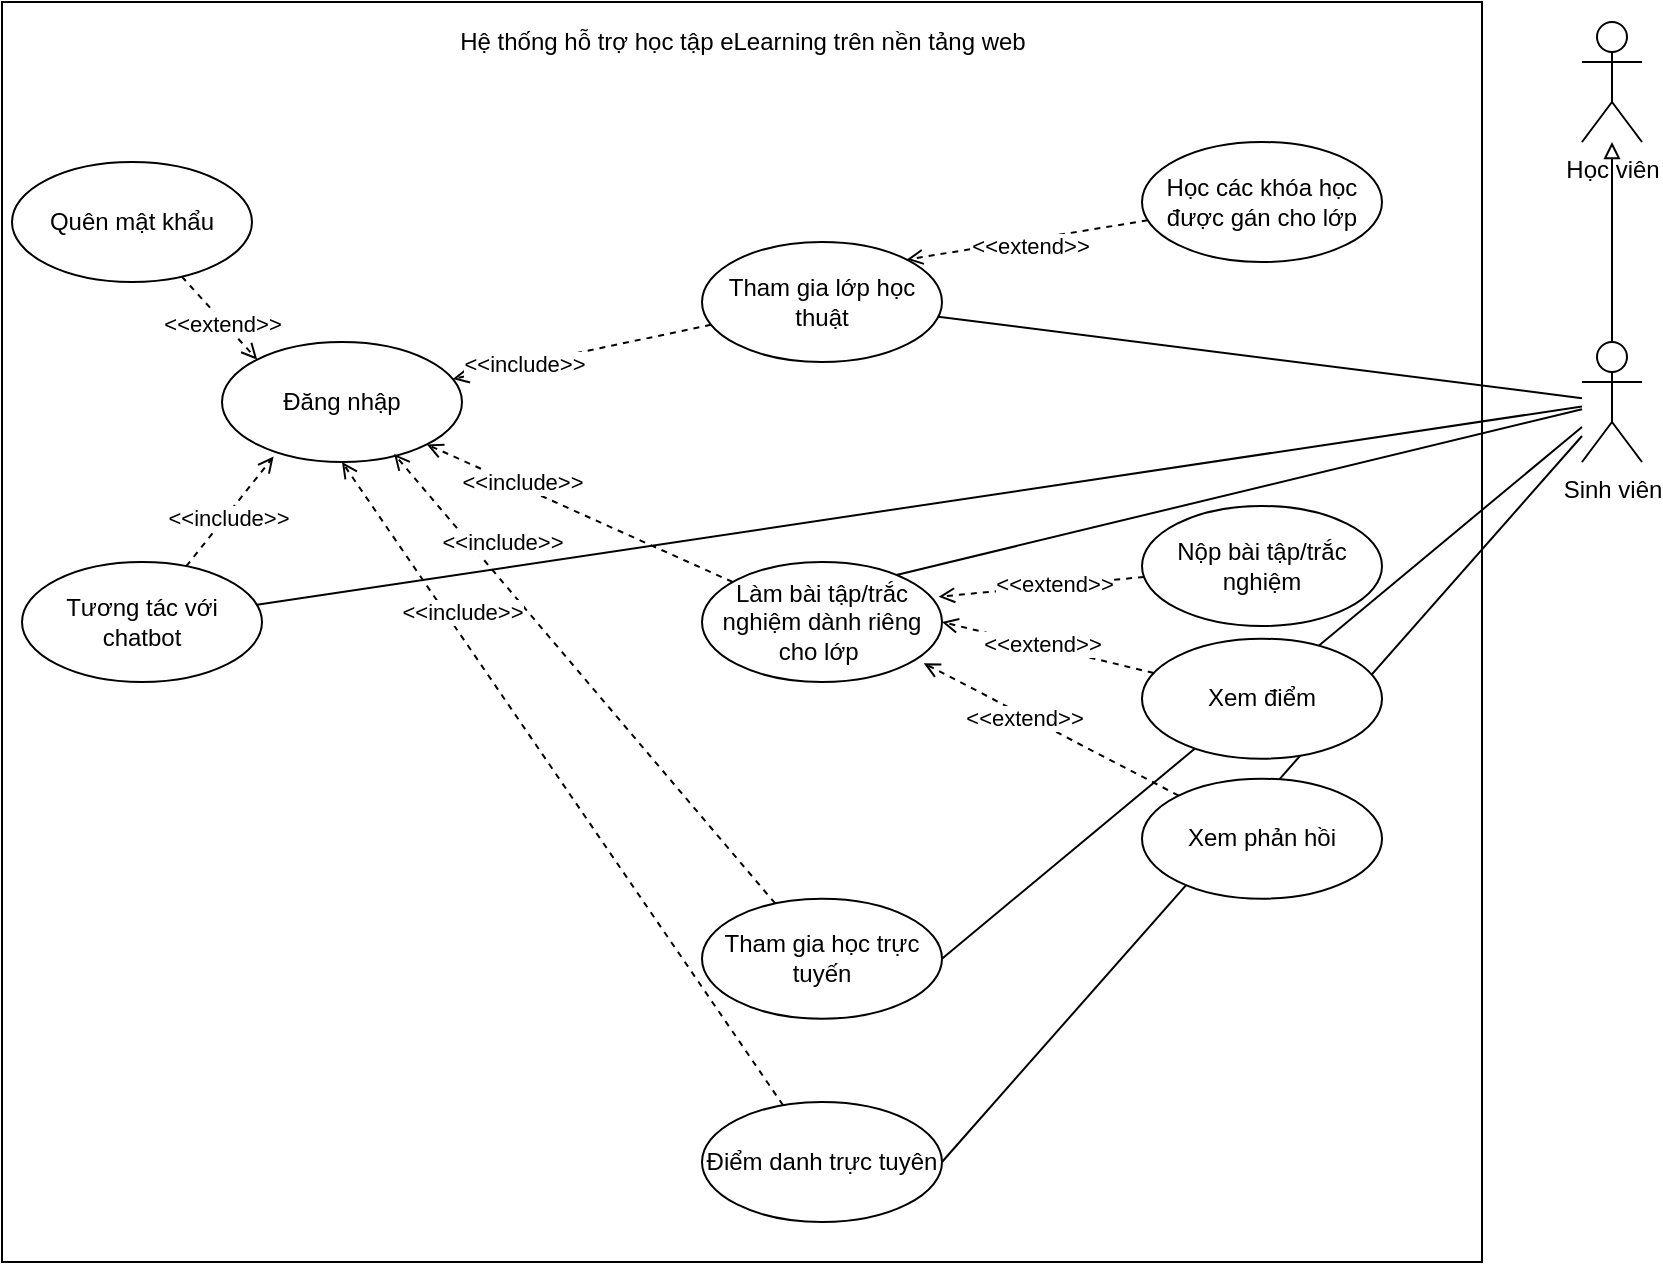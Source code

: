 <mxfile version="27.0.5">
  <diagram name="Page-1" id="l4Wc8jGWxgU7w8EC-o6b">
    <mxGraphModel dx="2026" dy="1140" grid="1" gridSize="10" guides="1" tooltips="1" connect="1" arrows="1" fold="1" page="1" pageScale="1" pageWidth="850" pageHeight="1100" math="0" shadow="0">
      <root>
        <mxCell id="0" />
        <mxCell id="1" parent="0" />
        <mxCell id="b7M_-y5YJzh3ZV60CiUo-1" value="" style="rounded=0;whiteSpace=wrap;html=1;" parent="1" vertex="1">
          <mxGeometry x="420" y="200" width="740" height="630" as="geometry" />
        </mxCell>
        <mxCell id="b7M_-y5YJzh3ZV60CiUo-2" value="Hệ thống hỗ trợ học tập eLearning trên nền tảng web" style="text;html=1;align=center;verticalAlign=middle;whiteSpace=wrap;rounded=0;" parent="1" vertex="1">
          <mxGeometry x="562.5" y="210" width="455" height="20" as="geometry" />
        </mxCell>
        <mxCell id="b7M_-y5YJzh3ZV60CiUo-21" value="Học viên" style="shape=umlActor;verticalLabelPosition=bottom;verticalAlign=top;html=1;outlineConnect=0;" parent="1" vertex="1">
          <mxGeometry x="1210" y="210" width="30" height="60" as="geometry" />
        </mxCell>
        <mxCell id="b7M_-y5YJzh3ZV60CiUo-30" style="rounded=0;orthogonalLoop=1;jettySize=auto;html=1;endArrow=block;endFill=0;" parent="1" source="b7M_-y5YJzh3ZV60CiUo-34" target="b7M_-y5YJzh3ZV60CiUo-21" edge="1">
          <mxGeometry relative="1" as="geometry" />
        </mxCell>
        <mxCell id="b7M_-y5YJzh3ZV60CiUo-31" style="rounded=0;orthogonalLoop=1;jettySize=auto;html=1;endArrow=none;startFill=0;" parent="1" source="b7M_-y5YJzh3ZV60CiUo-34" target="b7M_-y5YJzh3ZV60CiUo-101" edge="1">
          <mxGeometry relative="1" as="geometry" />
        </mxCell>
        <mxCell id="b7M_-y5YJzh3ZV60CiUo-32" style="rounded=0;orthogonalLoop=1;jettySize=auto;html=1;entryX=0;entryY=0.5;entryDx=0;entryDy=0;endArrow=none;startFill=0;" parent="1" source="b7M_-y5YJzh3ZV60CiUo-34" target="b7M_-y5YJzh3ZV60CiUo-102" edge="1">
          <mxGeometry relative="1" as="geometry" />
        </mxCell>
        <mxCell id="b7M_-y5YJzh3ZV60CiUo-33" style="rounded=0;orthogonalLoop=1;jettySize=auto;html=1;endArrow=none;startFill=0;" parent="1" source="b7M_-y5YJzh3ZV60CiUo-34" target="b7M_-y5YJzh3ZV60CiUo-47" edge="1">
          <mxGeometry relative="1" as="geometry" />
        </mxCell>
        <mxCell id="lKXAR9DDpGTNTCpRbxMb-3" style="rounded=0;orthogonalLoop=1;jettySize=auto;html=1;entryX=1;entryY=0.5;entryDx=0;entryDy=0;fontFamily=Helvetica;fontSize=12;fontColor=default;endArrow=none;startFill=0;" edge="1" parent="1" source="b7M_-y5YJzh3ZV60CiUo-34" target="lKXAR9DDpGTNTCpRbxMb-1">
          <mxGeometry relative="1" as="geometry" />
        </mxCell>
        <mxCell id="lKXAR9DDpGTNTCpRbxMb-4" style="rounded=0;orthogonalLoop=1;jettySize=auto;html=1;entryX=1;entryY=0.5;entryDx=0;entryDy=0;fontFamily=Helvetica;fontSize=12;fontColor=default;endArrow=none;startFill=0;" edge="1" parent="1" source="b7M_-y5YJzh3ZV60CiUo-34" target="lKXAR9DDpGTNTCpRbxMb-2">
          <mxGeometry relative="1" as="geometry" />
        </mxCell>
        <mxCell id="b7M_-y5YJzh3ZV60CiUo-34" value="Sinh viên" style="shape=umlActor;verticalLabelPosition=bottom;verticalAlign=top;html=1;outlineConnect=0;" parent="1" vertex="1">
          <mxGeometry x="1210" y="370" width="30" height="60" as="geometry" />
        </mxCell>
        <mxCell id="b7M_-y5YJzh3ZV60CiUo-35" value="Đăng nhập" style="ellipse;whiteSpace=wrap;html=1;" parent="1" vertex="1">
          <mxGeometry x="530" y="370" width="120" height="60" as="geometry" />
        </mxCell>
        <mxCell id="b7M_-y5YJzh3ZV60CiUo-45" style="rounded=0;orthogonalLoop=1;jettySize=auto;html=1;endArrow=open;endFill=0;dashed=1;entryX=0.215;entryY=0.955;entryDx=0;entryDy=0;entryPerimeter=0;" parent="1" source="b7M_-y5YJzh3ZV60CiUo-47" target="b7M_-y5YJzh3ZV60CiUo-35" edge="1">
          <mxGeometry relative="1" as="geometry" />
        </mxCell>
        <mxCell id="b7M_-y5YJzh3ZV60CiUo-46" value="&amp;lt;&amp;lt;include&amp;gt;&amp;gt;" style="edgeLabel;html=1;align=center;verticalAlign=middle;resizable=0;points=[];" parent="b7M_-y5YJzh3ZV60CiUo-45" vertex="1" connectable="0">
          <mxGeometry x="0.474" y="-3" relative="1" as="geometry">
            <mxPoint x="-14" y="14" as="offset" />
          </mxGeometry>
        </mxCell>
        <mxCell id="b7M_-y5YJzh3ZV60CiUo-47" value="&lt;p style=&quot;white-space-collapse: preserve;&quot; dir=&quot;auto&quot;&gt;Tương tác với chatbot&lt;/p&gt;" style="ellipse;whiteSpace=wrap;html=1;" parent="1" vertex="1">
          <mxGeometry x="430" y="480" width="120" height="60" as="geometry" />
        </mxCell>
        <mxCell id="b7M_-y5YJzh3ZV60CiUo-89" style="rounded=0;orthogonalLoop=1;jettySize=auto;html=1;exitX=0.5;exitY=1;exitDx=0;exitDy=0;" parent="1" edge="1">
          <mxGeometry relative="1" as="geometry">
            <mxPoint x="610" y="270" as="sourcePoint" />
            <mxPoint x="610" y="270" as="targetPoint" />
          </mxGeometry>
        </mxCell>
        <mxCell id="b7M_-y5YJzh3ZV60CiUo-99" style="rounded=0;orthogonalLoop=1;jettySize=auto;html=1;endArrow=open;endFill=0;dashed=1;" parent="1" source="b7M_-y5YJzh3ZV60CiUo-101" target="b7M_-y5YJzh3ZV60CiUo-35" edge="1">
          <mxGeometry relative="1" as="geometry" />
        </mxCell>
        <mxCell id="b7M_-y5YJzh3ZV60CiUo-100" value="&amp;lt;&amp;lt;include&amp;gt;&amp;gt;" style="edgeLabel;html=1;align=center;verticalAlign=middle;resizable=0;points=[];" parent="b7M_-y5YJzh3ZV60CiUo-99" vertex="1" connectable="0">
          <mxGeometry x="0.451" relative="1" as="geometry">
            <mxPoint as="offset" />
          </mxGeometry>
        </mxCell>
        <mxCell id="b7M_-y5YJzh3ZV60CiUo-101" value="&lt;span style=&quot;white-space-collapse: preserve;&quot;&gt;Tham gia lớp học thuật&lt;/span&gt;" style="ellipse;whiteSpace=wrap;html=1;" parent="1" vertex="1">
          <mxGeometry x="770" y="320" width="120" height="60" as="geometry" />
        </mxCell>
        <mxCell id="b7M_-y5YJzh3ZV60CiUo-102" value="&lt;span style=&quot;white-space-collapse: preserve;&quot;&gt;Làm bài tập/trắc nghiệm dành riêng cho lớp &lt;/span&gt;" style="ellipse;whiteSpace=wrap;html=1;" parent="1" vertex="1">
          <mxGeometry x="770" y="480" width="120" height="60" as="geometry" />
        </mxCell>
        <mxCell id="b7M_-y5YJzh3ZV60CiUo-103" style="rounded=0;orthogonalLoop=1;jettySize=auto;html=1;entryX=1;entryY=1;entryDx=0;entryDy=0;dashed=1;endArrow=open;endFill=0;" parent="1" source="b7M_-y5YJzh3ZV60CiUo-102" target="b7M_-y5YJzh3ZV60CiUo-35" edge="1">
          <mxGeometry relative="1" as="geometry" />
        </mxCell>
        <mxCell id="b7M_-y5YJzh3ZV60CiUo-104" value="&amp;lt;&amp;lt;include&amp;gt;&amp;gt;" style="edgeLabel;html=1;align=center;verticalAlign=middle;resizable=0;points=[];" parent="b7M_-y5YJzh3ZV60CiUo-103" vertex="1" connectable="0">
          <mxGeometry x="0.514" y="2" relative="1" as="geometry">
            <mxPoint x="11" as="offset" />
          </mxGeometry>
        </mxCell>
        <mxCell id="b7M_-y5YJzh3ZV60CiUo-105" style="rounded=0;orthogonalLoop=1;jettySize=auto;html=1;entryX=0;entryY=0;entryDx=0;entryDy=0;endArrow=open;endFill=0;dashed=1;" parent="1" source="b7M_-y5YJzh3ZV60CiUo-107" target="b7M_-y5YJzh3ZV60CiUo-35" edge="1">
          <mxGeometry relative="1" as="geometry" />
        </mxCell>
        <mxCell id="b7M_-y5YJzh3ZV60CiUo-106" value="&amp;lt;&amp;lt;extend&amp;gt;&amp;gt;" style="edgeLabel;html=1;align=center;verticalAlign=middle;resizable=0;points=[];" parent="b7M_-y5YJzh3ZV60CiUo-105" vertex="1" connectable="0">
          <mxGeometry x="-0.04" relative="1" as="geometry">
            <mxPoint x="2" y="3" as="offset" />
          </mxGeometry>
        </mxCell>
        <mxCell id="b7M_-y5YJzh3ZV60CiUo-107" value="&lt;p style=&quot;white-space-collapse: preserve;&quot; dir=&quot;auto&quot;&gt;Quên mật khẩu&lt;/p&gt;" style="ellipse;whiteSpace=wrap;html=1;" parent="1" vertex="1">
          <mxGeometry x="425" y="280" width="120" height="60" as="geometry" />
        </mxCell>
        <mxCell id="b7M_-y5YJzh3ZV60CiUo-125" style="rounded=0;orthogonalLoop=1;jettySize=auto;html=1;dashed=1;endArrow=open;endFill=0;entryX=0.986;entryY=0.29;entryDx=0;entryDy=0;entryPerimeter=0;" parent="1" source="b7M_-y5YJzh3ZV60CiUo-122" target="b7M_-y5YJzh3ZV60CiUo-102" edge="1">
          <mxGeometry relative="1" as="geometry">
            <mxPoint x="873" y="489" as="targetPoint" />
          </mxGeometry>
        </mxCell>
        <mxCell id="b7M_-y5YJzh3ZV60CiUo-133" value="&amp;lt;&amp;lt;extend&amp;gt;&amp;gt;" style="edgeLabel;html=1;align=center;verticalAlign=middle;resizable=0;points=[];" parent="b7M_-y5YJzh3ZV60CiUo-125" vertex="1" connectable="0">
          <mxGeometry x="-0.127" y="-1" relative="1" as="geometry">
            <mxPoint as="offset" />
          </mxGeometry>
        </mxCell>
        <mxCell id="b7M_-y5YJzh3ZV60CiUo-122" value="&lt;div style=&quot;&quot;&gt;&lt;span style=&quot;white-space-collapse: preserve;&quot;&gt;Nộp bài tập/trắc nghiệm&lt;/span&gt;&lt;/div&gt;" style="ellipse;whiteSpace=wrap;html=1;align=center;" parent="1" vertex="1">
          <mxGeometry x="990" y="452" width="120" height="60" as="geometry" />
        </mxCell>
        <mxCell id="b7M_-y5YJzh3ZV60CiUo-123" value="&lt;div style=&quot;&quot;&gt;&lt;span style=&quot;white-space-collapse: preserve;&quot;&gt;Xem điểm&lt;/span&gt;&lt;/div&gt;" style="ellipse;whiteSpace=wrap;html=1;align=center;" parent="1" vertex="1">
          <mxGeometry x="990" y="518.36" width="120" height="60" as="geometry" />
        </mxCell>
        <mxCell id="b7M_-y5YJzh3ZV60CiUo-127" style="rounded=0;orthogonalLoop=1;jettySize=auto;html=1;entryX=0.924;entryY=0.843;entryDx=0;entryDy=0;dashed=1;endArrow=open;endFill=0;entryPerimeter=0;" parent="1" source="b7M_-y5YJzh3ZV60CiUo-124" target="b7M_-y5YJzh3ZV60CiUo-102" edge="1">
          <mxGeometry relative="1" as="geometry" />
        </mxCell>
        <mxCell id="b7M_-y5YJzh3ZV60CiUo-135" value="&amp;lt;&amp;lt;extend&amp;gt;&amp;gt;" style="edgeLabel;html=1;align=center;verticalAlign=middle;resizable=0;points=[];" parent="b7M_-y5YJzh3ZV60CiUo-127" vertex="1" connectable="0">
          <mxGeometry x="0.204" y="1" relative="1" as="geometry">
            <mxPoint as="offset" />
          </mxGeometry>
        </mxCell>
        <mxCell id="b7M_-y5YJzh3ZV60CiUo-124" value="&lt;div style=&quot;&quot;&gt;&lt;span style=&quot;white-space-collapse: preserve;&quot;&gt;Xem phản hồi&lt;/span&gt;&lt;/div&gt;" style="ellipse;whiteSpace=wrap;html=1;align=center;" parent="1" vertex="1">
          <mxGeometry x="990" y="588.36" width="120" height="60" as="geometry" />
        </mxCell>
        <mxCell id="b7M_-y5YJzh3ZV60CiUo-126" style="rounded=0;orthogonalLoop=1;jettySize=auto;html=1;entryX=1;entryY=0.5;entryDx=0;entryDy=0;dashed=1;endArrow=open;endFill=0;" parent="1" source="b7M_-y5YJzh3ZV60CiUo-123" target="b7M_-y5YJzh3ZV60CiUo-102" edge="1">
          <mxGeometry relative="1" as="geometry" />
        </mxCell>
        <mxCell id="b7M_-y5YJzh3ZV60CiUo-134" value="&amp;lt;&amp;lt;extend&amp;gt;&amp;gt;" style="edgeLabel;html=1;align=center;verticalAlign=middle;resizable=0;points=[];" parent="b7M_-y5YJzh3ZV60CiUo-126" vertex="1" connectable="0">
          <mxGeometry x="0.061" y="-1" relative="1" as="geometry">
            <mxPoint as="offset" />
          </mxGeometry>
        </mxCell>
        <mxCell id="b7M_-y5YJzh3ZV60CiUo-130" style="rounded=0;orthogonalLoop=1;jettySize=auto;html=1;entryX=1;entryY=0;entryDx=0;entryDy=0;dashed=1;endArrow=open;endFill=0;" parent="1" source="b7M_-y5YJzh3ZV60CiUo-128" target="b7M_-y5YJzh3ZV60CiUo-101" edge="1">
          <mxGeometry relative="1" as="geometry" />
        </mxCell>
        <mxCell id="b7M_-y5YJzh3ZV60CiUo-132" value="&amp;lt;&amp;lt;extend&amp;gt;&amp;gt;" style="edgeLabel;html=1;align=center;verticalAlign=middle;resizable=0;points=[];" parent="b7M_-y5YJzh3ZV60CiUo-130" vertex="1" connectable="0">
          <mxGeometry x="-0.02" y="3" relative="1" as="geometry">
            <mxPoint as="offset" />
          </mxGeometry>
        </mxCell>
        <mxCell id="b7M_-y5YJzh3ZV60CiUo-128" value="&lt;span style=&quot;white-space-collapse: preserve;&quot;&gt;Học các khóa học được gán cho lớp&lt;/span&gt;" style="ellipse;whiteSpace=wrap;html=1;align=center;" parent="1" vertex="1">
          <mxGeometry x="990" y="270" width="120" height="60" as="geometry" />
        </mxCell>
        <mxCell id="lKXAR9DDpGTNTCpRbxMb-1" value="&lt;span style=&quot;white-space-collapse: preserve;&quot;&gt;Tham gia học trực tuyến&lt;/span&gt;" style="ellipse;whiteSpace=wrap;html=1;" vertex="1" parent="1">
          <mxGeometry x="770" y="648.36" width="120" height="60" as="geometry" />
        </mxCell>
        <mxCell id="lKXAR9DDpGTNTCpRbxMb-6" style="rounded=0;orthogonalLoop=1;jettySize=auto;html=1;entryX=0.5;entryY=1;entryDx=0;entryDy=0;fontFamily=Helvetica;fontSize=12;fontColor=default;dashed=1;endArrow=open;endFill=0;" edge="1" parent="1" source="lKXAR9DDpGTNTCpRbxMb-2" target="b7M_-y5YJzh3ZV60CiUo-35">
          <mxGeometry relative="1" as="geometry" />
        </mxCell>
        <mxCell id="lKXAR9DDpGTNTCpRbxMb-2" value="&lt;span style=&quot;white-space-collapse: preserve;&quot;&gt;Điểm danh trực tuyên&lt;/span&gt;" style="ellipse;whiteSpace=wrap;html=1;" vertex="1" parent="1">
          <mxGeometry x="770" y="750" width="120" height="60" as="geometry" />
        </mxCell>
        <mxCell id="lKXAR9DDpGTNTCpRbxMb-5" style="rounded=0;orthogonalLoop=1;jettySize=auto;html=1;entryX=0.717;entryY=0.933;entryDx=0;entryDy=0;entryPerimeter=0;fontFamily=Helvetica;fontSize=12;fontColor=default;dashed=1;endArrow=open;endFill=0;" edge="1" parent="1" source="lKXAR9DDpGTNTCpRbxMb-1" target="b7M_-y5YJzh3ZV60CiUo-35">
          <mxGeometry relative="1" as="geometry" />
        </mxCell>
        <mxCell id="lKXAR9DDpGTNTCpRbxMb-7" value="&amp;lt;&amp;lt;include&amp;gt;&amp;gt;" style="edgeLabel;html=1;align=center;verticalAlign=middle;resizable=0;points=[];" vertex="1" connectable="0" parent="1">
          <mxGeometry x="670.004" y="470.001" as="geometry" />
        </mxCell>
        <mxCell id="lKXAR9DDpGTNTCpRbxMb-8" value="&amp;lt;&amp;lt;include&amp;gt;&amp;gt;" style="edgeLabel;html=1;align=center;verticalAlign=middle;resizable=0;points=[];" vertex="1" connectable="0" parent="1">
          <mxGeometry x="650.004" y="505.001" as="geometry" />
        </mxCell>
      </root>
    </mxGraphModel>
  </diagram>
</mxfile>
